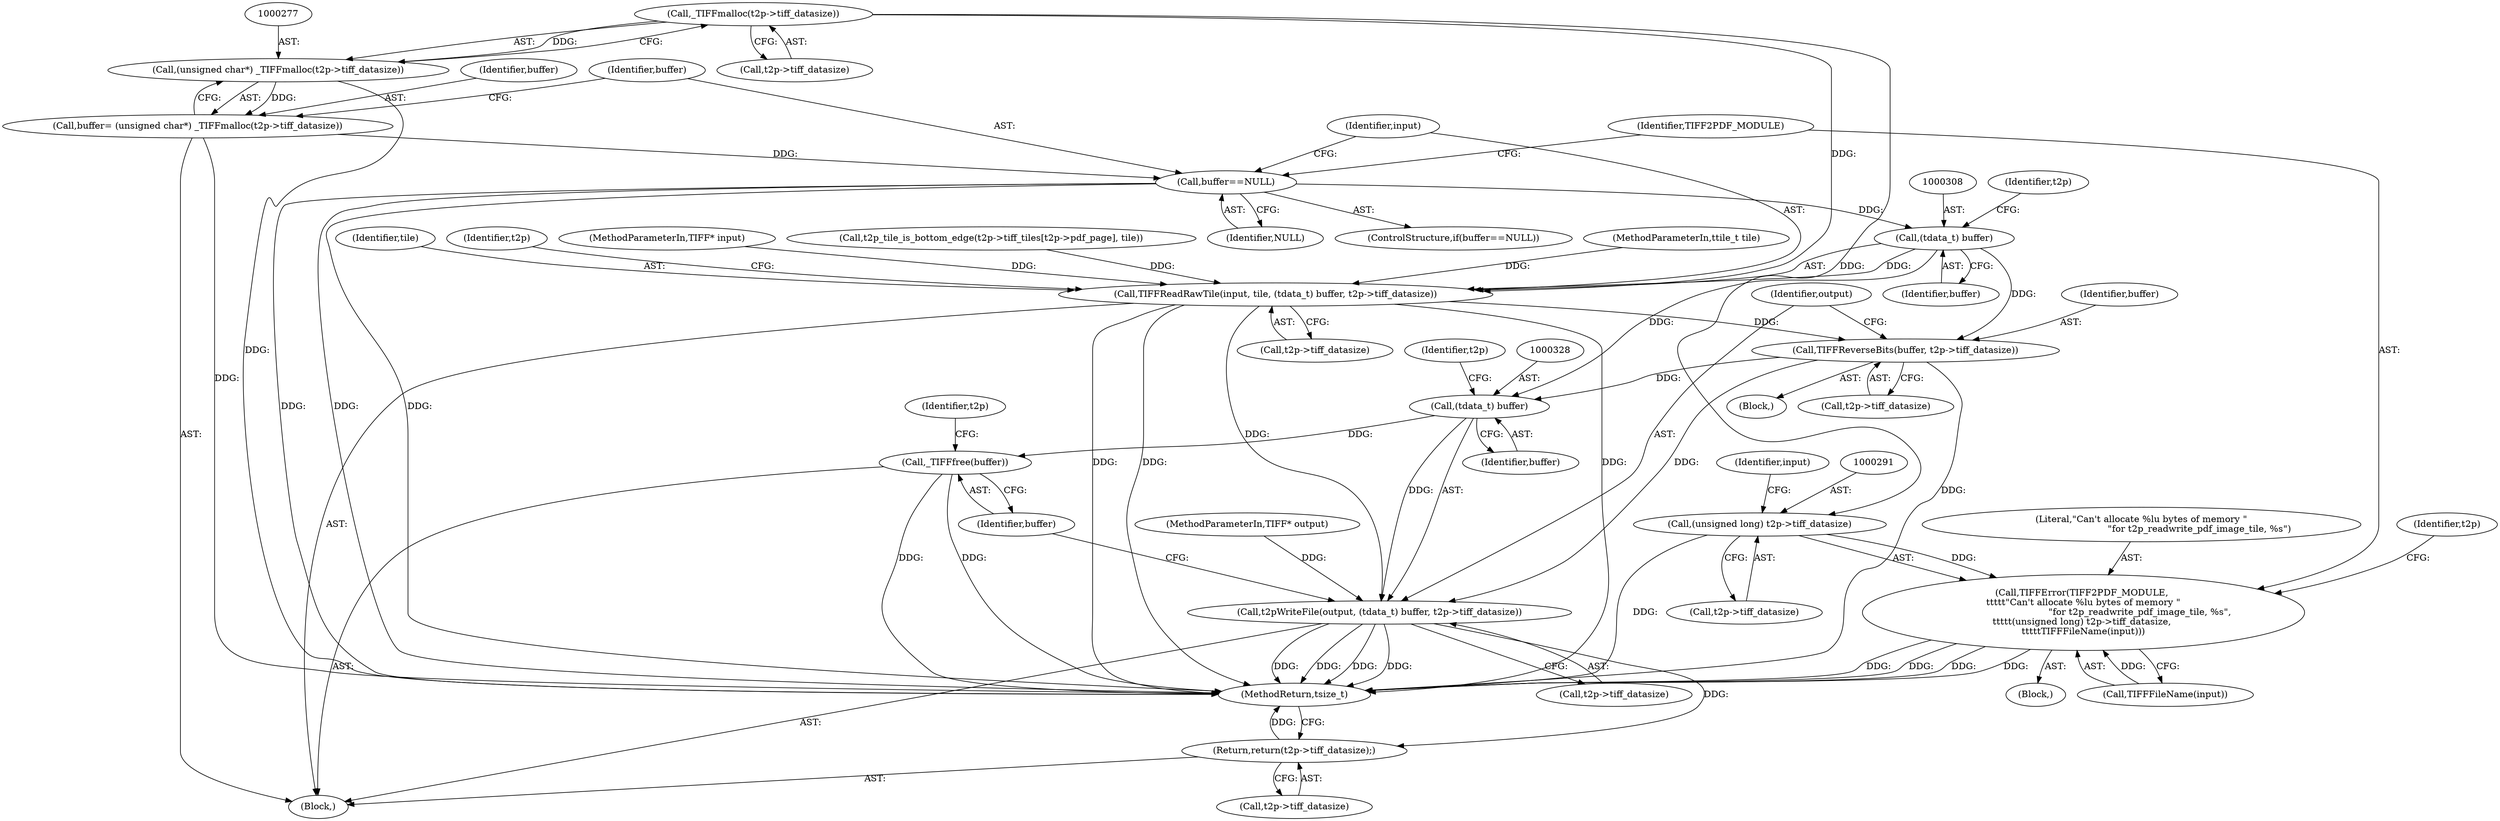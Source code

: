 digraph "0_libtiff_c7153361a4041260719b340f73f2f76@API" {
"1000278" [label="(Call,_TIFFmalloc(t2p->tiff_datasize))"];
"1000276" [label="(Call,(unsigned char*) _TIFFmalloc(t2p->tiff_datasize))"];
"1000274" [label="(Call,buffer= (unsigned char*) _TIFFmalloc(t2p->tiff_datasize))"];
"1000283" [label="(Call,buffer==NULL)"];
"1000307" [label="(Call,(tdata_t) buffer)"];
"1000304" [label="(Call,TIFFReadRawTile(input, tile, (tdata_t) buffer, t2p->tiff_datasize))"];
"1000320" [label="(Call,TIFFReverseBits(buffer, t2p->tiff_datasize))"];
"1000327" [label="(Call,(tdata_t) buffer)"];
"1000325" [label="(Call,t2pWriteFile(output, (tdata_t) buffer, t2p->tiff_datasize))"];
"1000335" [label="(Return,return(t2p->tiff_datasize);)"];
"1000333" [label="(Call,_TIFFfree(buffer))"];
"1000290" [label="(Call,(unsigned long) t2p->tiff_datasize)"];
"1000287" [label="(Call,TIFFError(TIFF2PDF_MODULE, \n\t\t\t\t\t\"Can't allocate %lu bytes of memory \"\n                                        \"for t2p_readwrite_pdf_image_tile, %s\", \n\t\t\t\t\t(unsigned long) t2p->tiff_datasize, \n\t\t\t\t\tTIFFFileName(input)))"];
"1000320" [label="(Call,TIFFReverseBits(buffer, t2p->tiff_datasize))"];
"1000307" [label="(Call,(tdata_t) buffer)"];
"1000284" [label="(Identifier,buffer)"];
"1000112" [label="(MethodParameterIn,ttile_t tile)"];
"1000274" [label="(Call,buffer= (unsigned char*) _TIFFmalloc(t2p->tiff_datasize))"];
"1001530" [label="(MethodReturn,tsize_t)"];
"1000304" [label="(Call,TIFFReadRawTile(input, tile, (tdata_t) buffer, t2p->tiff_datasize))"];
"1000305" [label="(Identifier,input)"];
"1000299" [label="(Identifier,t2p)"];
"1000337" [label="(Identifier,t2p)"];
"1000275" [label="(Identifier,buffer)"];
"1000273" [label="(Block,)"];
"1000325" [label="(Call,t2pWriteFile(output, (tdata_t) buffer, t2p->tiff_datasize))"];
"1000276" [label="(Call,(unsigned char*) _TIFFmalloc(t2p->tiff_datasize))"];
"1000278" [label="(Call,_TIFFmalloc(t2p->tiff_datasize))"];
"1000336" [label="(Call,t2p->tiff_datasize)"];
"1000306" [label="(Identifier,tile)"];
"1000334" [label="(Identifier,buffer)"];
"1000316" [label="(Identifier,t2p)"];
"1000290" [label="(Call,(unsigned long) t2p->tiff_datasize)"];
"1000311" [label="(Identifier,t2p)"];
"1000327" [label="(Call,(tdata_t) buffer)"];
"1000310" [label="(Call,t2p->tiff_datasize)"];
"1000296" [label="(Identifier,input)"];
"1000330" [label="(Call,t2p->tiff_datasize)"];
"1000285" [label="(Identifier,NULL)"];
"1000110" [label="(MethodParameterIn,TIFF* input)"];
"1000289" [label="(Literal,\"Can't allocate %lu bytes of memory \"\n                                        \"for t2p_readwrite_pdf_image_tile, %s\")"];
"1000111" [label="(MethodParameterIn,TIFF* output)"];
"1000287" [label="(Call,TIFFError(TIFF2PDF_MODULE, \n\t\t\t\t\t\"Can't allocate %lu bytes of memory \"\n                                        \"for t2p_readwrite_pdf_image_tile, %s\", \n\t\t\t\t\t(unsigned long) t2p->tiff_datasize, \n\t\t\t\t\tTIFFFileName(input)))"];
"1000283" [label="(Call,buffer==NULL)"];
"1000329" [label="(Identifier,buffer)"];
"1000335" [label="(Return,return(t2p->tiff_datasize);)"];
"1000282" [label="(ControlStructure,if(buffer==NULL))"];
"1000322" [label="(Call,t2p->tiff_datasize)"];
"1000279" [label="(Call,t2p->tiff_datasize)"];
"1000185" [label="(Call,t2p_tile_is_bottom_edge(t2p->tiff_tiles[t2p->pdf_page], tile))"];
"1000292" [label="(Call,t2p->tiff_datasize)"];
"1000295" [label="(Call,TIFFFileName(input))"];
"1000321" [label="(Identifier,buffer)"];
"1000333" [label="(Call,_TIFFfree(buffer))"];
"1000309" [label="(Identifier,buffer)"];
"1000286" [label="(Block,)"];
"1000319" [label="(Block,)"];
"1000326" [label="(Identifier,output)"];
"1000331" [label="(Identifier,t2p)"];
"1000288" [label="(Identifier,TIFF2PDF_MODULE)"];
"1000278" -> "1000276"  [label="AST: "];
"1000278" -> "1000279"  [label="CFG: "];
"1000279" -> "1000278"  [label="AST: "];
"1000276" -> "1000278"  [label="CFG: "];
"1000278" -> "1000276"  [label="DDG: "];
"1000278" -> "1000290"  [label="DDG: "];
"1000278" -> "1000304"  [label="DDG: "];
"1000276" -> "1000274"  [label="AST: "];
"1000277" -> "1000276"  [label="AST: "];
"1000274" -> "1000276"  [label="CFG: "];
"1000276" -> "1001530"  [label="DDG: "];
"1000276" -> "1000274"  [label="DDG: "];
"1000274" -> "1000273"  [label="AST: "];
"1000275" -> "1000274"  [label="AST: "];
"1000284" -> "1000274"  [label="CFG: "];
"1000274" -> "1001530"  [label="DDG: "];
"1000274" -> "1000283"  [label="DDG: "];
"1000283" -> "1000282"  [label="AST: "];
"1000283" -> "1000285"  [label="CFG: "];
"1000284" -> "1000283"  [label="AST: "];
"1000285" -> "1000283"  [label="AST: "];
"1000288" -> "1000283"  [label="CFG: "];
"1000305" -> "1000283"  [label="CFG: "];
"1000283" -> "1001530"  [label="DDG: "];
"1000283" -> "1001530"  [label="DDG: "];
"1000283" -> "1001530"  [label="DDG: "];
"1000283" -> "1000307"  [label="DDG: "];
"1000307" -> "1000304"  [label="AST: "];
"1000307" -> "1000309"  [label="CFG: "];
"1000308" -> "1000307"  [label="AST: "];
"1000309" -> "1000307"  [label="AST: "];
"1000311" -> "1000307"  [label="CFG: "];
"1000307" -> "1000304"  [label="DDG: "];
"1000307" -> "1000320"  [label="DDG: "];
"1000307" -> "1000327"  [label="DDG: "];
"1000304" -> "1000273"  [label="AST: "];
"1000304" -> "1000310"  [label="CFG: "];
"1000305" -> "1000304"  [label="AST: "];
"1000306" -> "1000304"  [label="AST: "];
"1000310" -> "1000304"  [label="AST: "];
"1000316" -> "1000304"  [label="CFG: "];
"1000304" -> "1001530"  [label="DDG: "];
"1000304" -> "1001530"  [label="DDG: "];
"1000304" -> "1001530"  [label="DDG: "];
"1000110" -> "1000304"  [label="DDG: "];
"1000185" -> "1000304"  [label="DDG: "];
"1000112" -> "1000304"  [label="DDG: "];
"1000304" -> "1000320"  [label="DDG: "];
"1000304" -> "1000325"  [label="DDG: "];
"1000320" -> "1000319"  [label="AST: "];
"1000320" -> "1000322"  [label="CFG: "];
"1000321" -> "1000320"  [label="AST: "];
"1000322" -> "1000320"  [label="AST: "];
"1000326" -> "1000320"  [label="CFG: "];
"1000320" -> "1001530"  [label="DDG: "];
"1000320" -> "1000327"  [label="DDG: "];
"1000320" -> "1000325"  [label="DDG: "];
"1000327" -> "1000325"  [label="AST: "];
"1000327" -> "1000329"  [label="CFG: "];
"1000328" -> "1000327"  [label="AST: "];
"1000329" -> "1000327"  [label="AST: "];
"1000331" -> "1000327"  [label="CFG: "];
"1000327" -> "1000325"  [label="DDG: "];
"1000327" -> "1000333"  [label="DDG: "];
"1000325" -> "1000273"  [label="AST: "];
"1000325" -> "1000330"  [label="CFG: "];
"1000326" -> "1000325"  [label="AST: "];
"1000330" -> "1000325"  [label="AST: "];
"1000334" -> "1000325"  [label="CFG: "];
"1000325" -> "1001530"  [label="DDG: "];
"1000325" -> "1001530"  [label="DDG: "];
"1000325" -> "1001530"  [label="DDG: "];
"1000325" -> "1001530"  [label="DDG: "];
"1000111" -> "1000325"  [label="DDG: "];
"1000325" -> "1000335"  [label="DDG: "];
"1000335" -> "1000273"  [label="AST: "];
"1000335" -> "1000336"  [label="CFG: "];
"1000336" -> "1000335"  [label="AST: "];
"1001530" -> "1000335"  [label="CFG: "];
"1000335" -> "1001530"  [label="DDG: "];
"1000333" -> "1000273"  [label="AST: "];
"1000333" -> "1000334"  [label="CFG: "];
"1000334" -> "1000333"  [label="AST: "];
"1000337" -> "1000333"  [label="CFG: "];
"1000333" -> "1001530"  [label="DDG: "];
"1000333" -> "1001530"  [label="DDG: "];
"1000290" -> "1000287"  [label="AST: "];
"1000290" -> "1000292"  [label="CFG: "];
"1000291" -> "1000290"  [label="AST: "];
"1000292" -> "1000290"  [label="AST: "];
"1000296" -> "1000290"  [label="CFG: "];
"1000290" -> "1001530"  [label="DDG: "];
"1000290" -> "1000287"  [label="DDG: "];
"1000287" -> "1000286"  [label="AST: "];
"1000287" -> "1000295"  [label="CFG: "];
"1000288" -> "1000287"  [label="AST: "];
"1000289" -> "1000287"  [label="AST: "];
"1000295" -> "1000287"  [label="AST: "];
"1000299" -> "1000287"  [label="CFG: "];
"1000287" -> "1001530"  [label="DDG: "];
"1000287" -> "1001530"  [label="DDG: "];
"1000287" -> "1001530"  [label="DDG: "];
"1000287" -> "1001530"  [label="DDG: "];
"1000295" -> "1000287"  [label="DDG: "];
}
